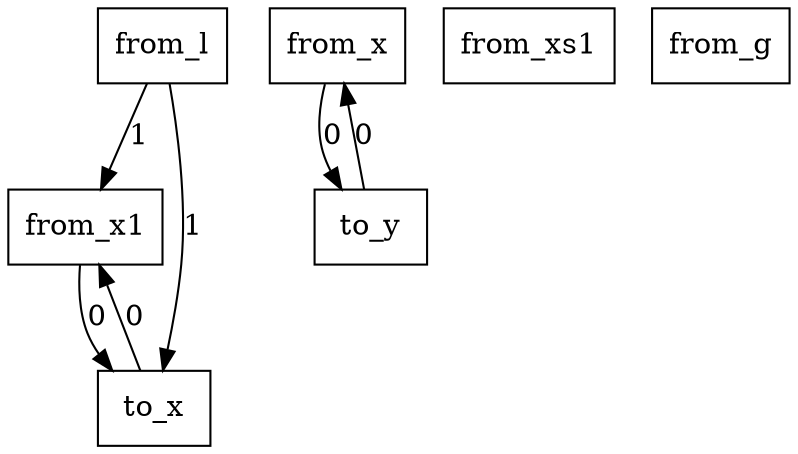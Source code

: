 digraph {
    graph [rankdir=TB
          ,bgcolor=transparent];
    node [shape=box
         ,fillcolor=white
         ,style=filled];
    0 [label=<from_l>];
    1 [label=<from_x1>];
    2 [label=<from_x>];
    3 [label=<from_xs1>];
    4 [label=<from_g>];
    5 [label=<to_x>];
    6 [label=<to_y>];
    0 -> 1 [label=1];
    0 -> 5 [label=1];
    1 -> 5 [label=0];
    2 -> 6 [label=0];
    5 -> 1 [label=0];
    6 -> 2 [label=0];
}